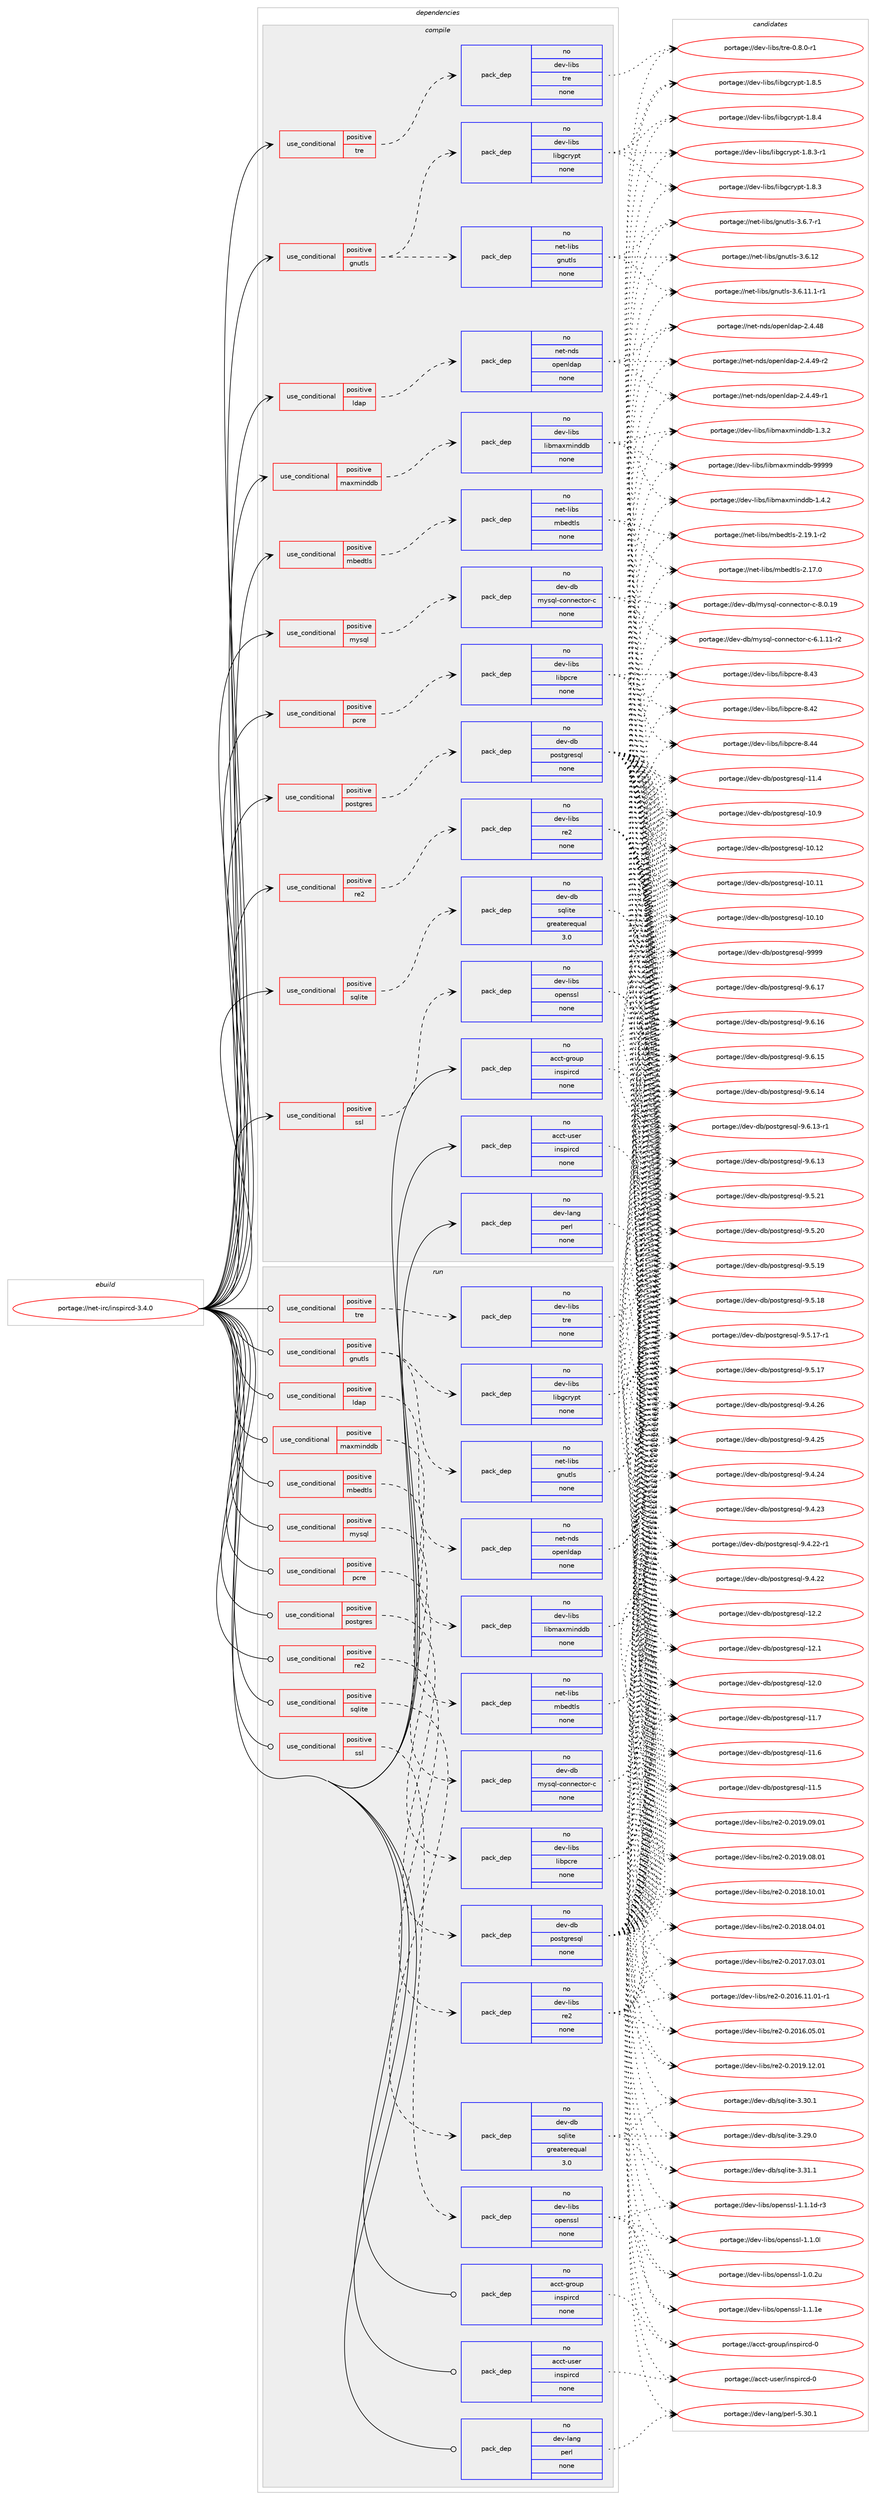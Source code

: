 digraph prolog {

# *************
# Graph options
# *************

newrank=true;
concentrate=true;
compound=true;
graph [rankdir=LR,fontname=Helvetica,fontsize=10,ranksep=1.5];#, ranksep=2.5, nodesep=0.2];
edge  [arrowhead=vee];
node  [fontname=Helvetica,fontsize=10];

# **********
# The ebuild
# **********

subgraph cluster_leftcol {
color=gray;
rank=same;
label=<<i>ebuild</i>>;
id [label="portage://net-irc/inspircd-3.4.0", color=red, width=4, href="../net-irc/inspircd-3.4.0.svg"];
}

# ****************
# The dependencies
# ****************

subgraph cluster_midcol {
color=gray;
label=<<i>dependencies</i>>;
subgraph cluster_compile {
fillcolor="#eeeeee";
style=filled;
label=<<i>compile</i>>;
subgraph cond4021 {
dependency23670 [label=<<TABLE BORDER="0" CELLBORDER="1" CELLSPACING="0" CELLPADDING="4"><TR><TD ROWSPAN="3" CELLPADDING="10">use_conditional</TD></TR><TR><TD>positive</TD></TR><TR><TD>gnutls</TD></TR></TABLE>>, shape=none, color=red];
subgraph pack19275 {
dependency23671 [label=<<TABLE BORDER="0" CELLBORDER="1" CELLSPACING="0" CELLPADDING="4" WIDTH="220"><TR><TD ROWSPAN="6" CELLPADDING="30">pack_dep</TD></TR><TR><TD WIDTH="110">no</TD></TR><TR><TD>net-libs</TD></TR><TR><TD>gnutls</TD></TR><TR><TD>none</TD></TR><TR><TD></TD></TR></TABLE>>, shape=none, color=blue];
}
dependency23670:e -> dependency23671:w [weight=20,style="dashed",arrowhead="vee"];
subgraph pack19276 {
dependency23672 [label=<<TABLE BORDER="0" CELLBORDER="1" CELLSPACING="0" CELLPADDING="4" WIDTH="220"><TR><TD ROWSPAN="6" CELLPADDING="30">pack_dep</TD></TR><TR><TD WIDTH="110">no</TD></TR><TR><TD>dev-libs</TD></TR><TR><TD>libgcrypt</TD></TR><TR><TD>none</TD></TR><TR><TD></TD></TR></TABLE>>, shape=none, color=blue];
}
dependency23670:e -> dependency23672:w [weight=20,style="dashed",arrowhead="vee"];
}
id:e -> dependency23670:w [weight=20,style="solid",arrowhead="vee"];
subgraph cond4022 {
dependency23673 [label=<<TABLE BORDER="0" CELLBORDER="1" CELLSPACING="0" CELLPADDING="4"><TR><TD ROWSPAN="3" CELLPADDING="10">use_conditional</TD></TR><TR><TD>positive</TD></TR><TR><TD>ldap</TD></TR></TABLE>>, shape=none, color=red];
subgraph pack19277 {
dependency23674 [label=<<TABLE BORDER="0" CELLBORDER="1" CELLSPACING="0" CELLPADDING="4" WIDTH="220"><TR><TD ROWSPAN="6" CELLPADDING="30">pack_dep</TD></TR><TR><TD WIDTH="110">no</TD></TR><TR><TD>net-nds</TD></TR><TR><TD>openldap</TD></TR><TR><TD>none</TD></TR><TR><TD></TD></TR></TABLE>>, shape=none, color=blue];
}
dependency23673:e -> dependency23674:w [weight=20,style="dashed",arrowhead="vee"];
}
id:e -> dependency23673:w [weight=20,style="solid",arrowhead="vee"];
subgraph cond4023 {
dependency23675 [label=<<TABLE BORDER="0" CELLBORDER="1" CELLSPACING="0" CELLPADDING="4"><TR><TD ROWSPAN="3" CELLPADDING="10">use_conditional</TD></TR><TR><TD>positive</TD></TR><TR><TD>maxminddb</TD></TR></TABLE>>, shape=none, color=red];
subgraph pack19278 {
dependency23676 [label=<<TABLE BORDER="0" CELLBORDER="1" CELLSPACING="0" CELLPADDING="4" WIDTH="220"><TR><TD ROWSPAN="6" CELLPADDING="30">pack_dep</TD></TR><TR><TD WIDTH="110">no</TD></TR><TR><TD>dev-libs</TD></TR><TR><TD>libmaxminddb</TD></TR><TR><TD>none</TD></TR><TR><TD></TD></TR></TABLE>>, shape=none, color=blue];
}
dependency23675:e -> dependency23676:w [weight=20,style="dashed",arrowhead="vee"];
}
id:e -> dependency23675:w [weight=20,style="solid",arrowhead="vee"];
subgraph cond4024 {
dependency23677 [label=<<TABLE BORDER="0" CELLBORDER="1" CELLSPACING="0" CELLPADDING="4"><TR><TD ROWSPAN="3" CELLPADDING="10">use_conditional</TD></TR><TR><TD>positive</TD></TR><TR><TD>mbedtls</TD></TR></TABLE>>, shape=none, color=red];
subgraph pack19279 {
dependency23678 [label=<<TABLE BORDER="0" CELLBORDER="1" CELLSPACING="0" CELLPADDING="4" WIDTH="220"><TR><TD ROWSPAN="6" CELLPADDING="30">pack_dep</TD></TR><TR><TD WIDTH="110">no</TD></TR><TR><TD>net-libs</TD></TR><TR><TD>mbedtls</TD></TR><TR><TD>none</TD></TR><TR><TD></TD></TR></TABLE>>, shape=none, color=blue];
}
dependency23677:e -> dependency23678:w [weight=20,style="dashed",arrowhead="vee"];
}
id:e -> dependency23677:w [weight=20,style="solid",arrowhead="vee"];
subgraph cond4025 {
dependency23679 [label=<<TABLE BORDER="0" CELLBORDER="1" CELLSPACING="0" CELLPADDING="4"><TR><TD ROWSPAN="3" CELLPADDING="10">use_conditional</TD></TR><TR><TD>positive</TD></TR><TR><TD>mysql</TD></TR></TABLE>>, shape=none, color=red];
subgraph pack19280 {
dependency23680 [label=<<TABLE BORDER="0" CELLBORDER="1" CELLSPACING="0" CELLPADDING="4" WIDTH="220"><TR><TD ROWSPAN="6" CELLPADDING="30">pack_dep</TD></TR><TR><TD WIDTH="110">no</TD></TR><TR><TD>dev-db</TD></TR><TR><TD>mysql-connector-c</TD></TR><TR><TD>none</TD></TR><TR><TD></TD></TR></TABLE>>, shape=none, color=blue];
}
dependency23679:e -> dependency23680:w [weight=20,style="dashed",arrowhead="vee"];
}
id:e -> dependency23679:w [weight=20,style="solid",arrowhead="vee"];
subgraph cond4026 {
dependency23681 [label=<<TABLE BORDER="0" CELLBORDER="1" CELLSPACING="0" CELLPADDING="4"><TR><TD ROWSPAN="3" CELLPADDING="10">use_conditional</TD></TR><TR><TD>positive</TD></TR><TR><TD>pcre</TD></TR></TABLE>>, shape=none, color=red];
subgraph pack19281 {
dependency23682 [label=<<TABLE BORDER="0" CELLBORDER="1" CELLSPACING="0" CELLPADDING="4" WIDTH="220"><TR><TD ROWSPAN="6" CELLPADDING="30">pack_dep</TD></TR><TR><TD WIDTH="110">no</TD></TR><TR><TD>dev-libs</TD></TR><TR><TD>libpcre</TD></TR><TR><TD>none</TD></TR><TR><TD></TD></TR></TABLE>>, shape=none, color=blue];
}
dependency23681:e -> dependency23682:w [weight=20,style="dashed",arrowhead="vee"];
}
id:e -> dependency23681:w [weight=20,style="solid",arrowhead="vee"];
subgraph cond4027 {
dependency23683 [label=<<TABLE BORDER="0" CELLBORDER="1" CELLSPACING="0" CELLPADDING="4"><TR><TD ROWSPAN="3" CELLPADDING="10">use_conditional</TD></TR><TR><TD>positive</TD></TR><TR><TD>postgres</TD></TR></TABLE>>, shape=none, color=red];
subgraph pack19282 {
dependency23684 [label=<<TABLE BORDER="0" CELLBORDER="1" CELLSPACING="0" CELLPADDING="4" WIDTH="220"><TR><TD ROWSPAN="6" CELLPADDING="30">pack_dep</TD></TR><TR><TD WIDTH="110">no</TD></TR><TR><TD>dev-db</TD></TR><TR><TD>postgresql</TD></TR><TR><TD>none</TD></TR><TR><TD></TD></TR></TABLE>>, shape=none, color=blue];
}
dependency23683:e -> dependency23684:w [weight=20,style="dashed",arrowhead="vee"];
}
id:e -> dependency23683:w [weight=20,style="solid",arrowhead="vee"];
subgraph cond4028 {
dependency23685 [label=<<TABLE BORDER="0" CELLBORDER="1" CELLSPACING="0" CELLPADDING="4"><TR><TD ROWSPAN="3" CELLPADDING="10">use_conditional</TD></TR><TR><TD>positive</TD></TR><TR><TD>re2</TD></TR></TABLE>>, shape=none, color=red];
subgraph pack19283 {
dependency23686 [label=<<TABLE BORDER="0" CELLBORDER="1" CELLSPACING="0" CELLPADDING="4" WIDTH="220"><TR><TD ROWSPAN="6" CELLPADDING="30">pack_dep</TD></TR><TR><TD WIDTH="110">no</TD></TR><TR><TD>dev-libs</TD></TR><TR><TD>re2</TD></TR><TR><TD>none</TD></TR><TR><TD></TD></TR></TABLE>>, shape=none, color=blue];
}
dependency23685:e -> dependency23686:w [weight=20,style="dashed",arrowhead="vee"];
}
id:e -> dependency23685:w [weight=20,style="solid",arrowhead="vee"];
subgraph cond4029 {
dependency23687 [label=<<TABLE BORDER="0" CELLBORDER="1" CELLSPACING="0" CELLPADDING="4"><TR><TD ROWSPAN="3" CELLPADDING="10">use_conditional</TD></TR><TR><TD>positive</TD></TR><TR><TD>sqlite</TD></TR></TABLE>>, shape=none, color=red];
subgraph pack19284 {
dependency23688 [label=<<TABLE BORDER="0" CELLBORDER="1" CELLSPACING="0" CELLPADDING="4" WIDTH="220"><TR><TD ROWSPAN="6" CELLPADDING="30">pack_dep</TD></TR><TR><TD WIDTH="110">no</TD></TR><TR><TD>dev-db</TD></TR><TR><TD>sqlite</TD></TR><TR><TD>greaterequal</TD></TR><TR><TD>3.0</TD></TR></TABLE>>, shape=none, color=blue];
}
dependency23687:e -> dependency23688:w [weight=20,style="dashed",arrowhead="vee"];
}
id:e -> dependency23687:w [weight=20,style="solid",arrowhead="vee"];
subgraph cond4030 {
dependency23689 [label=<<TABLE BORDER="0" CELLBORDER="1" CELLSPACING="0" CELLPADDING="4"><TR><TD ROWSPAN="3" CELLPADDING="10">use_conditional</TD></TR><TR><TD>positive</TD></TR><TR><TD>ssl</TD></TR></TABLE>>, shape=none, color=red];
subgraph pack19285 {
dependency23690 [label=<<TABLE BORDER="0" CELLBORDER="1" CELLSPACING="0" CELLPADDING="4" WIDTH="220"><TR><TD ROWSPAN="6" CELLPADDING="30">pack_dep</TD></TR><TR><TD WIDTH="110">no</TD></TR><TR><TD>dev-libs</TD></TR><TR><TD>openssl</TD></TR><TR><TD>none</TD></TR><TR><TD></TD></TR></TABLE>>, shape=none, color=blue];
}
dependency23689:e -> dependency23690:w [weight=20,style="dashed",arrowhead="vee"];
}
id:e -> dependency23689:w [weight=20,style="solid",arrowhead="vee"];
subgraph cond4031 {
dependency23691 [label=<<TABLE BORDER="0" CELLBORDER="1" CELLSPACING="0" CELLPADDING="4"><TR><TD ROWSPAN="3" CELLPADDING="10">use_conditional</TD></TR><TR><TD>positive</TD></TR><TR><TD>tre</TD></TR></TABLE>>, shape=none, color=red];
subgraph pack19286 {
dependency23692 [label=<<TABLE BORDER="0" CELLBORDER="1" CELLSPACING="0" CELLPADDING="4" WIDTH="220"><TR><TD ROWSPAN="6" CELLPADDING="30">pack_dep</TD></TR><TR><TD WIDTH="110">no</TD></TR><TR><TD>dev-libs</TD></TR><TR><TD>tre</TD></TR><TR><TD>none</TD></TR><TR><TD></TD></TR></TABLE>>, shape=none, color=blue];
}
dependency23691:e -> dependency23692:w [weight=20,style="dashed",arrowhead="vee"];
}
id:e -> dependency23691:w [weight=20,style="solid",arrowhead="vee"];
subgraph pack19287 {
dependency23693 [label=<<TABLE BORDER="0" CELLBORDER="1" CELLSPACING="0" CELLPADDING="4" WIDTH="220"><TR><TD ROWSPAN="6" CELLPADDING="30">pack_dep</TD></TR><TR><TD WIDTH="110">no</TD></TR><TR><TD>acct-group</TD></TR><TR><TD>inspircd</TD></TR><TR><TD>none</TD></TR><TR><TD></TD></TR></TABLE>>, shape=none, color=blue];
}
id:e -> dependency23693:w [weight=20,style="solid",arrowhead="vee"];
subgraph pack19288 {
dependency23694 [label=<<TABLE BORDER="0" CELLBORDER="1" CELLSPACING="0" CELLPADDING="4" WIDTH="220"><TR><TD ROWSPAN="6" CELLPADDING="30">pack_dep</TD></TR><TR><TD WIDTH="110">no</TD></TR><TR><TD>acct-user</TD></TR><TR><TD>inspircd</TD></TR><TR><TD>none</TD></TR><TR><TD></TD></TR></TABLE>>, shape=none, color=blue];
}
id:e -> dependency23694:w [weight=20,style="solid",arrowhead="vee"];
subgraph pack19289 {
dependency23695 [label=<<TABLE BORDER="0" CELLBORDER="1" CELLSPACING="0" CELLPADDING="4" WIDTH="220"><TR><TD ROWSPAN="6" CELLPADDING="30">pack_dep</TD></TR><TR><TD WIDTH="110">no</TD></TR><TR><TD>dev-lang</TD></TR><TR><TD>perl</TD></TR><TR><TD>none</TD></TR><TR><TD></TD></TR></TABLE>>, shape=none, color=blue];
}
id:e -> dependency23695:w [weight=20,style="solid",arrowhead="vee"];
}
subgraph cluster_compileandrun {
fillcolor="#eeeeee";
style=filled;
label=<<i>compile and run</i>>;
}
subgraph cluster_run {
fillcolor="#eeeeee";
style=filled;
label=<<i>run</i>>;
subgraph cond4032 {
dependency23696 [label=<<TABLE BORDER="0" CELLBORDER="1" CELLSPACING="0" CELLPADDING="4"><TR><TD ROWSPAN="3" CELLPADDING="10">use_conditional</TD></TR><TR><TD>positive</TD></TR><TR><TD>gnutls</TD></TR></TABLE>>, shape=none, color=red];
subgraph pack19290 {
dependency23697 [label=<<TABLE BORDER="0" CELLBORDER="1" CELLSPACING="0" CELLPADDING="4" WIDTH="220"><TR><TD ROWSPAN="6" CELLPADDING="30">pack_dep</TD></TR><TR><TD WIDTH="110">no</TD></TR><TR><TD>net-libs</TD></TR><TR><TD>gnutls</TD></TR><TR><TD>none</TD></TR><TR><TD></TD></TR></TABLE>>, shape=none, color=blue];
}
dependency23696:e -> dependency23697:w [weight=20,style="dashed",arrowhead="vee"];
subgraph pack19291 {
dependency23698 [label=<<TABLE BORDER="0" CELLBORDER="1" CELLSPACING="0" CELLPADDING="4" WIDTH="220"><TR><TD ROWSPAN="6" CELLPADDING="30">pack_dep</TD></TR><TR><TD WIDTH="110">no</TD></TR><TR><TD>dev-libs</TD></TR><TR><TD>libgcrypt</TD></TR><TR><TD>none</TD></TR><TR><TD></TD></TR></TABLE>>, shape=none, color=blue];
}
dependency23696:e -> dependency23698:w [weight=20,style="dashed",arrowhead="vee"];
}
id:e -> dependency23696:w [weight=20,style="solid",arrowhead="odot"];
subgraph cond4033 {
dependency23699 [label=<<TABLE BORDER="0" CELLBORDER="1" CELLSPACING="0" CELLPADDING="4"><TR><TD ROWSPAN="3" CELLPADDING="10">use_conditional</TD></TR><TR><TD>positive</TD></TR><TR><TD>ldap</TD></TR></TABLE>>, shape=none, color=red];
subgraph pack19292 {
dependency23700 [label=<<TABLE BORDER="0" CELLBORDER="1" CELLSPACING="0" CELLPADDING="4" WIDTH="220"><TR><TD ROWSPAN="6" CELLPADDING="30">pack_dep</TD></TR><TR><TD WIDTH="110">no</TD></TR><TR><TD>net-nds</TD></TR><TR><TD>openldap</TD></TR><TR><TD>none</TD></TR><TR><TD></TD></TR></TABLE>>, shape=none, color=blue];
}
dependency23699:e -> dependency23700:w [weight=20,style="dashed",arrowhead="vee"];
}
id:e -> dependency23699:w [weight=20,style="solid",arrowhead="odot"];
subgraph cond4034 {
dependency23701 [label=<<TABLE BORDER="0" CELLBORDER="1" CELLSPACING="0" CELLPADDING="4"><TR><TD ROWSPAN="3" CELLPADDING="10">use_conditional</TD></TR><TR><TD>positive</TD></TR><TR><TD>maxminddb</TD></TR></TABLE>>, shape=none, color=red];
subgraph pack19293 {
dependency23702 [label=<<TABLE BORDER="0" CELLBORDER="1" CELLSPACING="0" CELLPADDING="4" WIDTH="220"><TR><TD ROWSPAN="6" CELLPADDING="30">pack_dep</TD></TR><TR><TD WIDTH="110">no</TD></TR><TR><TD>dev-libs</TD></TR><TR><TD>libmaxminddb</TD></TR><TR><TD>none</TD></TR><TR><TD></TD></TR></TABLE>>, shape=none, color=blue];
}
dependency23701:e -> dependency23702:w [weight=20,style="dashed",arrowhead="vee"];
}
id:e -> dependency23701:w [weight=20,style="solid",arrowhead="odot"];
subgraph cond4035 {
dependency23703 [label=<<TABLE BORDER="0" CELLBORDER="1" CELLSPACING="0" CELLPADDING="4"><TR><TD ROWSPAN="3" CELLPADDING="10">use_conditional</TD></TR><TR><TD>positive</TD></TR><TR><TD>mbedtls</TD></TR></TABLE>>, shape=none, color=red];
subgraph pack19294 {
dependency23704 [label=<<TABLE BORDER="0" CELLBORDER="1" CELLSPACING="0" CELLPADDING="4" WIDTH="220"><TR><TD ROWSPAN="6" CELLPADDING="30">pack_dep</TD></TR><TR><TD WIDTH="110">no</TD></TR><TR><TD>net-libs</TD></TR><TR><TD>mbedtls</TD></TR><TR><TD>none</TD></TR><TR><TD></TD></TR></TABLE>>, shape=none, color=blue];
}
dependency23703:e -> dependency23704:w [weight=20,style="dashed",arrowhead="vee"];
}
id:e -> dependency23703:w [weight=20,style="solid",arrowhead="odot"];
subgraph cond4036 {
dependency23705 [label=<<TABLE BORDER="0" CELLBORDER="1" CELLSPACING="0" CELLPADDING="4"><TR><TD ROWSPAN="3" CELLPADDING="10">use_conditional</TD></TR><TR><TD>positive</TD></TR><TR><TD>mysql</TD></TR></TABLE>>, shape=none, color=red];
subgraph pack19295 {
dependency23706 [label=<<TABLE BORDER="0" CELLBORDER="1" CELLSPACING="0" CELLPADDING="4" WIDTH="220"><TR><TD ROWSPAN="6" CELLPADDING="30">pack_dep</TD></TR><TR><TD WIDTH="110">no</TD></TR><TR><TD>dev-db</TD></TR><TR><TD>mysql-connector-c</TD></TR><TR><TD>none</TD></TR><TR><TD></TD></TR></TABLE>>, shape=none, color=blue];
}
dependency23705:e -> dependency23706:w [weight=20,style="dashed",arrowhead="vee"];
}
id:e -> dependency23705:w [weight=20,style="solid",arrowhead="odot"];
subgraph cond4037 {
dependency23707 [label=<<TABLE BORDER="0" CELLBORDER="1" CELLSPACING="0" CELLPADDING="4"><TR><TD ROWSPAN="3" CELLPADDING="10">use_conditional</TD></TR><TR><TD>positive</TD></TR><TR><TD>pcre</TD></TR></TABLE>>, shape=none, color=red];
subgraph pack19296 {
dependency23708 [label=<<TABLE BORDER="0" CELLBORDER="1" CELLSPACING="0" CELLPADDING="4" WIDTH="220"><TR><TD ROWSPAN="6" CELLPADDING="30">pack_dep</TD></TR><TR><TD WIDTH="110">no</TD></TR><TR><TD>dev-libs</TD></TR><TR><TD>libpcre</TD></TR><TR><TD>none</TD></TR><TR><TD></TD></TR></TABLE>>, shape=none, color=blue];
}
dependency23707:e -> dependency23708:w [weight=20,style="dashed",arrowhead="vee"];
}
id:e -> dependency23707:w [weight=20,style="solid",arrowhead="odot"];
subgraph cond4038 {
dependency23709 [label=<<TABLE BORDER="0" CELLBORDER="1" CELLSPACING="0" CELLPADDING="4"><TR><TD ROWSPAN="3" CELLPADDING="10">use_conditional</TD></TR><TR><TD>positive</TD></TR><TR><TD>postgres</TD></TR></TABLE>>, shape=none, color=red];
subgraph pack19297 {
dependency23710 [label=<<TABLE BORDER="0" CELLBORDER="1" CELLSPACING="0" CELLPADDING="4" WIDTH="220"><TR><TD ROWSPAN="6" CELLPADDING="30">pack_dep</TD></TR><TR><TD WIDTH="110">no</TD></TR><TR><TD>dev-db</TD></TR><TR><TD>postgresql</TD></TR><TR><TD>none</TD></TR><TR><TD></TD></TR></TABLE>>, shape=none, color=blue];
}
dependency23709:e -> dependency23710:w [weight=20,style="dashed",arrowhead="vee"];
}
id:e -> dependency23709:w [weight=20,style="solid",arrowhead="odot"];
subgraph cond4039 {
dependency23711 [label=<<TABLE BORDER="0" CELLBORDER="1" CELLSPACING="0" CELLPADDING="4"><TR><TD ROWSPAN="3" CELLPADDING="10">use_conditional</TD></TR><TR><TD>positive</TD></TR><TR><TD>re2</TD></TR></TABLE>>, shape=none, color=red];
subgraph pack19298 {
dependency23712 [label=<<TABLE BORDER="0" CELLBORDER="1" CELLSPACING="0" CELLPADDING="4" WIDTH="220"><TR><TD ROWSPAN="6" CELLPADDING="30">pack_dep</TD></TR><TR><TD WIDTH="110">no</TD></TR><TR><TD>dev-libs</TD></TR><TR><TD>re2</TD></TR><TR><TD>none</TD></TR><TR><TD></TD></TR></TABLE>>, shape=none, color=blue];
}
dependency23711:e -> dependency23712:w [weight=20,style="dashed",arrowhead="vee"];
}
id:e -> dependency23711:w [weight=20,style="solid",arrowhead="odot"];
subgraph cond4040 {
dependency23713 [label=<<TABLE BORDER="0" CELLBORDER="1" CELLSPACING="0" CELLPADDING="4"><TR><TD ROWSPAN="3" CELLPADDING="10">use_conditional</TD></TR><TR><TD>positive</TD></TR><TR><TD>sqlite</TD></TR></TABLE>>, shape=none, color=red];
subgraph pack19299 {
dependency23714 [label=<<TABLE BORDER="0" CELLBORDER="1" CELLSPACING="0" CELLPADDING="4" WIDTH="220"><TR><TD ROWSPAN="6" CELLPADDING="30">pack_dep</TD></TR><TR><TD WIDTH="110">no</TD></TR><TR><TD>dev-db</TD></TR><TR><TD>sqlite</TD></TR><TR><TD>greaterequal</TD></TR><TR><TD>3.0</TD></TR></TABLE>>, shape=none, color=blue];
}
dependency23713:e -> dependency23714:w [weight=20,style="dashed",arrowhead="vee"];
}
id:e -> dependency23713:w [weight=20,style="solid",arrowhead="odot"];
subgraph cond4041 {
dependency23715 [label=<<TABLE BORDER="0" CELLBORDER="1" CELLSPACING="0" CELLPADDING="4"><TR><TD ROWSPAN="3" CELLPADDING="10">use_conditional</TD></TR><TR><TD>positive</TD></TR><TR><TD>ssl</TD></TR></TABLE>>, shape=none, color=red];
subgraph pack19300 {
dependency23716 [label=<<TABLE BORDER="0" CELLBORDER="1" CELLSPACING="0" CELLPADDING="4" WIDTH="220"><TR><TD ROWSPAN="6" CELLPADDING="30">pack_dep</TD></TR><TR><TD WIDTH="110">no</TD></TR><TR><TD>dev-libs</TD></TR><TR><TD>openssl</TD></TR><TR><TD>none</TD></TR><TR><TD></TD></TR></TABLE>>, shape=none, color=blue];
}
dependency23715:e -> dependency23716:w [weight=20,style="dashed",arrowhead="vee"];
}
id:e -> dependency23715:w [weight=20,style="solid",arrowhead="odot"];
subgraph cond4042 {
dependency23717 [label=<<TABLE BORDER="0" CELLBORDER="1" CELLSPACING="0" CELLPADDING="4"><TR><TD ROWSPAN="3" CELLPADDING="10">use_conditional</TD></TR><TR><TD>positive</TD></TR><TR><TD>tre</TD></TR></TABLE>>, shape=none, color=red];
subgraph pack19301 {
dependency23718 [label=<<TABLE BORDER="0" CELLBORDER="1" CELLSPACING="0" CELLPADDING="4" WIDTH="220"><TR><TD ROWSPAN="6" CELLPADDING="30">pack_dep</TD></TR><TR><TD WIDTH="110">no</TD></TR><TR><TD>dev-libs</TD></TR><TR><TD>tre</TD></TR><TR><TD>none</TD></TR><TR><TD></TD></TR></TABLE>>, shape=none, color=blue];
}
dependency23717:e -> dependency23718:w [weight=20,style="dashed",arrowhead="vee"];
}
id:e -> dependency23717:w [weight=20,style="solid",arrowhead="odot"];
subgraph pack19302 {
dependency23719 [label=<<TABLE BORDER="0" CELLBORDER="1" CELLSPACING="0" CELLPADDING="4" WIDTH="220"><TR><TD ROWSPAN="6" CELLPADDING="30">pack_dep</TD></TR><TR><TD WIDTH="110">no</TD></TR><TR><TD>acct-group</TD></TR><TR><TD>inspircd</TD></TR><TR><TD>none</TD></TR><TR><TD></TD></TR></TABLE>>, shape=none, color=blue];
}
id:e -> dependency23719:w [weight=20,style="solid",arrowhead="odot"];
subgraph pack19303 {
dependency23720 [label=<<TABLE BORDER="0" CELLBORDER="1" CELLSPACING="0" CELLPADDING="4" WIDTH="220"><TR><TD ROWSPAN="6" CELLPADDING="30">pack_dep</TD></TR><TR><TD WIDTH="110">no</TD></TR><TR><TD>acct-user</TD></TR><TR><TD>inspircd</TD></TR><TR><TD>none</TD></TR><TR><TD></TD></TR></TABLE>>, shape=none, color=blue];
}
id:e -> dependency23720:w [weight=20,style="solid",arrowhead="odot"];
subgraph pack19304 {
dependency23721 [label=<<TABLE BORDER="0" CELLBORDER="1" CELLSPACING="0" CELLPADDING="4" WIDTH="220"><TR><TD ROWSPAN="6" CELLPADDING="30">pack_dep</TD></TR><TR><TD WIDTH="110">no</TD></TR><TR><TD>dev-lang</TD></TR><TR><TD>perl</TD></TR><TR><TD>none</TD></TR><TR><TD></TD></TR></TABLE>>, shape=none, color=blue];
}
id:e -> dependency23721:w [weight=20,style="solid",arrowhead="odot"];
}
}

# **************
# The candidates
# **************

subgraph cluster_choices {
rank=same;
color=gray;
label=<<i>candidates</i>>;

subgraph choice19275 {
color=black;
nodesep=1;
choice1101011164510810598115471031101171161081154551465446554511449 [label="portage://net-libs/gnutls-3.6.7-r1", color=red, width=4,href="../net-libs/gnutls-3.6.7-r1.svg"];
choice11010111645108105981154710311011711610811545514654464950 [label="portage://net-libs/gnutls-3.6.12", color=red, width=4,href="../net-libs/gnutls-3.6.12.svg"];
choice1101011164510810598115471031101171161081154551465446494946494511449 [label="portage://net-libs/gnutls-3.6.11.1-r1", color=red, width=4,href="../net-libs/gnutls-3.6.11.1-r1.svg"];
dependency23671:e -> choice1101011164510810598115471031101171161081154551465446554511449:w [style=dotted,weight="100"];
dependency23671:e -> choice11010111645108105981154710311011711610811545514654464950:w [style=dotted,weight="100"];
dependency23671:e -> choice1101011164510810598115471031101171161081154551465446494946494511449:w [style=dotted,weight="100"];
}
subgraph choice19276 {
color=black;
nodesep=1;
choice1001011184510810598115471081059810399114121112116454946564653 [label="portage://dev-libs/libgcrypt-1.8.5", color=red, width=4,href="../dev-libs/libgcrypt-1.8.5.svg"];
choice1001011184510810598115471081059810399114121112116454946564652 [label="portage://dev-libs/libgcrypt-1.8.4", color=red, width=4,href="../dev-libs/libgcrypt-1.8.4.svg"];
choice10010111845108105981154710810598103991141211121164549465646514511449 [label="portage://dev-libs/libgcrypt-1.8.3-r1", color=red, width=4,href="../dev-libs/libgcrypt-1.8.3-r1.svg"];
choice1001011184510810598115471081059810399114121112116454946564651 [label="portage://dev-libs/libgcrypt-1.8.3", color=red, width=4,href="../dev-libs/libgcrypt-1.8.3.svg"];
dependency23672:e -> choice1001011184510810598115471081059810399114121112116454946564653:w [style=dotted,weight="100"];
dependency23672:e -> choice1001011184510810598115471081059810399114121112116454946564652:w [style=dotted,weight="100"];
dependency23672:e -> choice10010111845108105981154710810598103991141211121164549465646514511449:w [style=dotted,weight="100"];
dependency23672:e -> choice1001011184510810598115471081059810399114121112116454946564651:w [style=dotted,weight="100"];
}
subgraph choice19277 {
color=black;
nodesep=1;
choice110101116451101001154711111210111010810097112455046524652574511450 [label="portage://net-nds/openldap-2.4.49-r2", color=red, width=4,href="../net-nds/openldap-2.4.49-r2.svg"];
choice110101116451101001154711111210111010810097112455046524652574511449 [label="portage://net-nds/openldap-2.4.49-r1", color=red, width=4,href="../net-nds/openldap-2.4.49-r1.svg"];
choice11010111645110100115471111121011101081009711245504652465256 [label="portage://net-nds/openldap-2.4.48", color=red, width=4,href="../net-nds/openldap-2.4.48.svg"];
dependency23674:e -> choice110101116451101001154711111210111010810097112455046524652574511450:w [style=dotted,weight="100"];
dependency23674:e -> choice110101116451101001154711111210111010810097112455046524652574511449:w [style=dotted,weight="100"];
dependency23674:e -> choice11010111645110100115471111121011101081009711245504652465256:w [style=dotted,weight="100"];
}
subgraph choice19278 {
color=black;
nodesep=1;
choice100101118451081059811547108105981099712010910511010010098455757575757 [label="portage://dev-libs/libmaxminddb-99999", color=red, width=4,href="../dev-libs/libmaxminddb-99999.svg"];
choice100101118451081059811547108105981099712010910511010010098454946524650 [label="portage://dev-libs/libmaxminddb-1.4.2", color=red, width=4,href="../dev-libs/libmaxminddb-1.4.2.svg"];
choice100101118451081059811547108105981099712010910511010010098454946514650 [label="portage://dev-libs/libmaxminddb-1.3.2", color=red, width=4,href="../dev-libs/libmaxminddb-1.3.2.svg"];
dependency23676:e -> choice100101118451081059811547108105981099712010910511010010098455757575757:w [style=dotted,weight="100"];
dependency23676:e -> choice100101118451081059811547108105981099712010910511010010098454946524650:w [style=dotted,weight="100"];
dependency23676:e -> choice100101118451081059811547108105981099712010910511010010098454946514650:w [style=dotted,weight="100"];
}
subgraph choice19279 {
color=black;
nodesep=1;
choice11010111645108105981154710998101100116108115455046495746494511450 [label="portage://net-libs/mbedtls-2.19.1-r2", color=red, width=4,href="../net-libs/mbedtls-2.19.1-r2.svg"];
choice1101011164510810598115471099810110011610811545504649554648 [label="portage://net-libs/mbedtls-2.17.0", color=red, width=4,href="../net-libs/mbedtls-2.17.0.svg"];
dependency23678:e -> choice11010111645108105981154710998101100116108115455046495746494511450:w [style=dotted,weight="100"];
dependency23678:e -> choice1101011164510810598115471099810110011610811545504649554648:w [style=dotted,weight="100"];
}
subgraph choice19280 {
color=black;
nodesep=1;
choice100101118451009847109121115113108459911111011010199116111114459945564648464957 [label="portage://dev-db/mysql-connector-c-8.0.19", color=red, width=4,href="../dev-db/mysql-connector-c-8.0.19.svg"];
choice1001011184510098471091211151131084599111110110101991161111144599455446494649494511450 [label="portage://dev-db/mysql-connector-c-6.1.11-r2", color=red, width=4,href="../dev-db/mysql-connector-c-6.1.11-r2.svg"];
dependency23680:e -> choice100101118451009847109121115113108459911111011010199116111114459945564648464957:w [style=dotted,weight="100"];
dependency23680:e -> choice1001011184510098471091211151131084599111110110101991161111144599455446494649494511450:w [style=dotted,weight="100"];
}
subgraph choice19281 {
color=black;
nodesep=1;
choice10010111845108105981154710810598112991141014556465252 [label="portage://dev-libs/libpcre-8.44", color=red, width=4,href="../dev-libs/libpcre-8.44.svg"];
choice10010111845108105981154710810598112991141014556465251 [label="portage://dev-libs/libpcre-8.43", color=red, width=4,href="../dev-libs/libpcre-8.43.svg"];
choice10010111845108105981154710810598112991141014556465250 [label="portage://dev-libs/libpcre-8.42", color=red, width=4,href="../dev-libs/libpcre-8.42.svg"];
dependency23682:e -> choice10010111845108105981154710810598112991141014556465252:w [style=dotted,weight="100"];
dependency23682:e -> choice10010111845108105981154710810598112991141014556465251:w [style=dotted,weight="100"];
dependency23682:e -> choice10010111845108105981154710810598112991141014556465250:w [style=dotted,weight="100"];
}
subgraph choice19282 {
color=black;
nodesep=1;
choice1001011184510098471121111151161031141011151131084557575757 [label="portage://dev-db/postgresql-9999", color=red, width=4,href="../dev-db/postgresql-9999.svg"];
choice10010111845100984711211111511610311410111511310845574654464955 [label="portage://dev-db/postgresql-9.6.17", color=red, width=4,href="../dev-db/postgresql-9.6.17.svg"];
choice10010111845100984711211111511610311410111511310845574654464954 [label="portage://dev-db/postgresql-9.6.16", color=red, width=4,href="../dev-db/postgresql-9.6.16.svg"];
choice10010111845100984711211111511610311410111511310845574654464953 [label="portage://dev-db/postgresql-9.6.15", color=red, width=4,href="../dev-db/postgresql-9.6.15.svg"];
choice10010111845100984711211111511610311410111511310845574654464952 [label="portage://dev-db/postgresql-9.6.14", color=red, width=4,href="../dev-db/postgresql-9.6.14.svg"];
choice100101118451009847112111115116103114101115113108455746544649514511449 [label="portage://dev-db/postgresql-9.6.13-r1", color=red, width=4,href="../dev-db/postgresql-9.6.13-r1.svg"];
choice10010111845100984711211111511610311410111511310845574654464951 [label="portage://dev-db/postgresql-9.6.13", color=red, width=4,href="../dev-db/postgresql-9.6.13.svg"];
choice10010111845100984711211111511610311410111511310845574653465049 [label="portage://dev-db/postgresql-9.5.21", color=red, width=4,href="../dev-db/postgresql-9.5.21.svg"];
choice10010111845100984711211111511610311410111511310845574653465048 [label="portage://dev-db/postgresql-9.5.20", color=red, width=4,href="../dev-db/postgresql-9.5.20.svg"];
choice10010111845100984711211111511610311410111511310845574653464957 [label="portage://dev-db/postgresql-9.5.19", color=red, width=4,href="../dev-db/postgresql-9.5.19.svg"];
choice10010111845100984711211111511610311410111511310845574653464956 [label="portage://dev-db/postgresql-9.5.18", color=red, width=4,href="../dev-db/postgresql-9.5.18.svg"];
choice100101118451009847112111115116103114101115113108455746534649554511449 [label="portage://dev-db/postgresql-9.5.17-r1", color=red, width=4,href="../dev-db/postgresql-9.5.17-r1.svg"];
choice10010111845100984711211111511610311410111511310845574653464955 [label="portage://dev-db/postgresql-9.5.17", color=red, width=4,href="../dev-db/postgresql-9.5.17.svg"];
choice10010111845100984711211111511610311410111511310845574652465054 [label="portage://dev-db/postgresql-9.4.26", color=red, width=4,href="../dev-db/postgresql-9.4.26.svg"];
choice10010111845100984711211111511610311410111511310845574652465053 [label="portage://dev-db/postgresql-9.4.25", color=red, width=4,href="../dev-db/postgresql-9.4.25.svg"];
choice10010111845100984711211111511610311410111511310845574652465052 [label="portage://dev-db/postgresql-9.4.24", color=red, width=4,href="../dev-db/postgresql-9.4.24.svg"];
choice10010111845100984711211111511610311410111511310845574652465051 [label="portage://dev-db/postgresql-9.4.23", color=red, width=4,href="../dev-db/postgresql-9.4.23.svg"];
choice100101118451009847112111115116103114101115113108455746524650504511449 [label="portage://dev-db/postgresql-9.4.22-r1", color=red, width=4,href="../dev-db/postgresql-9.4.22-r1.svg"];
choice10010111845100984711211111511610311410111511310845574652465050 [label="portage://dev-db/postgresql-9.4.22", color=red, width=4,href="../dev-db/postgresql-9.4.22.svg"];
choice1001011184510098471121111151161031141011151131084549504650 [label="portage://dev-db/postgresql-12.2", color=red, width=4,href="../dev-db/postgresql-12.2.svg"];
choice1001011184510098471121111151161031141011151131084549504649 [label="portage://dev-db/postgresql-12.1", color=red, width=4,href="../dev-db/postgresql-12.1.svg"];
choice1001011184510098471121111151161031141011151131084549504648 [label="portage://dev-db/postgresql-12.0", color=red, width=4,href="../dev-db/postgresql-12.0.svg"];
choice1001011184510098471121111151161031141011151131084549494655 [label="portage://dev-db/postgresql-11.7", color=red, width=4,href="../dev-db/postgresql-11.7.svg"];
choice1001011184510098471121111151161031141011151131084549494654 [label="portage://dev-db/postgresql-11.6", color=red, width=4,href="../dev-db/postgresql-11.6.svg"];
choice1001011184510098471121111151161031141011151131084549494653 [label="portage://dev-db/postgresql-11.5", color=red, width=4,href="../dev-db/postgresql-11.5.svg"];
choice1001011184510098471121111151161031141011151131084549494652 [label="portage://dev-db/postgresql-11.4", color=red, width=4,href="../dev-db/postgresql-11.4.svg"];
choice1001011184510098471121111151161031141011151131084549484657 [label="portage://dev-db/postgresql-10.9", color=red, width=4,href="../dev-db/postgresql-10.9.svg"];
choice100101118451009847112111115116103114101115113108454948464950 [label="portage://dev-db/postgresql-10.12", color=red, width=4,href="../dev-db/postgresql-10.12.svg"];
choice100101118451009847112111115116103114101115113108454948464949 [label="portage://dev-db/postgresql-10.11", color=red, width=4,href="../dev-db/postgresql-10.11.svg"];
choice100101118451009847112111115116103114101115113108454948464948 [label="portage://dev-db/postgresql-10.10", color=red, width=4,href="../dev-db/postgresql-10.10.svg"];
dependency23684:e -> choice1001011184510098471121111151161031141011151131084557575757:w [style=dotted,weight="100"];
dependency23684:e -> choice10010111845100984711211111511610311410111511310845574654464955:w [style=dotted,weight="100"];
dependency23684:e -> choice10010111845100984711211111511610311410111511310845574654464954:w [style=dotted,weight="100"];
dependency23684:e -> choice10010111845100984711211111511610311410111511310845574654464953:w [style=dotted,weight="100"];
dependency23684:e -> choice10010111845100984711211111511610311410111511310845574654464952:w [style=dotted,weight="100"];
dependency23684:e -> choice100101118451009847112111115116103114101115113108455746544649514511449:w [style=dotted,weight="100"];
dependency23684:e -> choice10010111845100984711211111511610311410111511310845574654464951:w [style=dotted,weight="100"];
dependency23684:e -> choice10010111845100984711211111511610311410111511310845574653465049:w [style=dotted,weight="100"];
dependency23684:e -> choice10010111845100984711211111511610311410111511310845574653465048:w [style=dotted,weight="100"];
dependency23684:e -> choice10010111845100984711211111511610311410111511310845574653464957:w [style=dotted,weight="100"];
dependency23684:e -> choice10010111845100984711211111511610311410111511310845574653464956:w [style=dotted,weight="100"];
dependency23684:e -> choice100101118451009847112111115116103114101115113108455746534649554511449:w [style=dotted,weight="100"];
dependency23684:e -> choice10010111845100984711211111511610311410111511310845574653464955:w [style=dotted,weight="100"];
dependency23684:e -> choice10010111845100984711211111511610311410111511310845574652465054:w [style=dotted,weight="100"];
dependency23684:e -> choice10010111845100984711211111511610311410111511310845574652465053:w [style=dotted,weight="100"];
dependency23684:e -> choice10010111845100984711211111511610311410111511310845574652465052:w [style=dotted,weight="100"];
dependency23684:e -> choice10010111845100984711211111511610311410111511310845574652465051:w [style=dotted,weight="100"];
dependency23684:e -> choice100101118451009847112111115116103114101115113108455746524650504511449:w [style=dotted,weight="100"];
dependency23684:e -> choice10010111845100984711211111511610311410111511310845574652465050:w [style=dotted,weight="100"];
dependency23684:e -> choice1001011184510098471121111151161031141011151131084549504650:w [style=dotted,weight="100"];
dependency23684:e -> choice1001011184510098471121111151161031141011151131084549504649:w [style=dotted,weight="100"];
dependency23684:e -> choice1001011184510098471121111151161031141011151131084549504648:w [style=dotted,weight="100"];
dependency23684:e -> choice1001011184510098471121111151161031141011151131084549494655:w [style=dotted,weight="100"];
dependency23684:e -> choice1001011184510098471121111151161031141011151131084549494654:w [style=dotted,weight="100"];
dependency23684:e -> choice1001011184510098471121111151161031141011151131084549494653:w [style=dotted,weight="100"];
dependency23684:e -> choice1001011184510098471121111151161031141011151131084549494652:w [style=dotted,weight="100"];
dependency23684:e -> choice1001011184510098471121111151161031141011151131084549484657:w [style=dotted,weight="100"];
dependency23684:e -> choice100101118451009847112111115116103114101115113108454948464950:w [style=dotted,weight="100"];
dependency23684:e -> choice100101118451009847112111115116103114101115113108454948464949:w [style=dotted,weight="100"];
dependency23684:e -> choice100101118451009847112111115116103114101115113108454948464948:w [style=dotted,weight="100"];
}
subgraph choice19283 {
color=black;
nodesep=1;
choice1001011184510810598115471141015045484650484957464950464849 [label="portage://dev-libs/re2-0.2019.12.01", color=red, width=4,href="../dev-libs/re2-0.2019.12.01.svg"];
choice1001011184510810598115471141015045484650484957464857464849 [label="portage://dev-libs/re2-0.2019.09.01", color=red, width=4,href="../dev-libs/re2-0.2019.09.01.svg"];
choice1001011184510810598115471141015045484650484957464856464849 [label="portage://dev-libs/re2-0.2019.08.01", color=red, width=4,href="../dev-libs/re2-0.2019.08.01.svg"];
choice1001011184510810598115471141015045484650484956464948464849 [label="portage://dev-libs/re2-0.2018.10.01", color=red, width=4,href="../dev-libs/re2-0.2018.10.01.svg"];
choice1001011184510810598115471141015045484650484956464852464849 [label="portage://dev-libs/re2-0.2018.04.01", color=red, width=4,href="../dev-libs/re2-0.2018.04.01.svg"];
choice1001011184510810598115471141015045484650484955464851464849 [label="portage://dev-libs/re2-0.2017.03.01", color=red, width=4,href="../dev-libs/re2-0.2017.03.01.svg"];
choice10010111845108105981154711410150454846504849544649494648494511449 [label="portage://dev-libs/re2-0.2016.11.01-r1", color=red, width=4,href="../dev-libs/re2-0.2016.11.01-r1.svg"];
choice1001011184510810598115471141015045484650484954464853464849 [label="portage://dev-libs/re2-0.2016.05.01", color=red, width=4,href="../dev-libs/re2-0.2016.05.01.svg"];
dependency23686:e -> choice1001011184510810598115471141015045484650484957464950464849:w [style=dotted,weight="100"];
dependency23686:e -> choice1001011184510810598115471141015045484650484957464857464849:w [style=dotted,weight="100"];
dependency23686:e -> choice1001011184510810598115471141015045484650484957464856464849:w [style=dotted,weight="100"];
dependency23686:e -> choice1001011184510810598115471141015045484650484956464948464849:w [style=dotted,weight="100"];
dependency23686:e -> choice1001011184510810598115471141015045484650484956464852464849:w [style=dotted,weight="100"];
dependency23686:e -> choice1001011184510810598115471141015045484650484955464851464849:w [style=dotted,weight="100"];
dependency23686:e -> choice10010111845108105981154711410150454846504849544649494648494511449:w [style=dotted,weight="100"];
dependency23686:e -> choice1001011184510810598115471141015045484650484954464853464849:w [style=dotted,weight="100"];
}
subgraph choice19284 {
color=black;
nodesep=1;
choice10010111845100984711511310810511610145514651494649 [label="portage://dev-db/sqlite-3.31.1", color=red, width=4,href="../dev-db/sqlite-3.31.1.svg"];
choice10010111845100984711511310810511610145514651484649 [label="portage://dev-db/sqlite-3.30.1", color=red, width=4,href="../dev-db/sqlite-3.30.1.svg"];
choice10010111845100984711511310810511610145514650574648 [label="portage://dev-db/sqlite-3.29.0", color=red, width=4,href="../dev-db/sqlite-3.29.0.svg"];
dependency23688:e -> choice10010111845100984711511310810511610145514651494649:w [style=dotted,weight="100"];
dependency23688:e -> choice10010111845100984711511310810511610145514651484649:w [style=dotted,weight="100"];
dependency23688:e -> choice10010111845100984711511310810511610145514650574648:w [style=dotted,weight="100"];
}
subgraph choice19285 {
color=black;
nodesep=1;
choice100101118451081059811547111112101110115115108454946494649101 [label="portage://dev-libs/openssl-1.1.1e", color=red, width=4,href="../dev-libs/openssl-1.1.1e.svg"];
choice1001011184510810598115471111121011101151151084549464946491004511451 [label="portage://dev-libs/openssl-1.1.1d-r3", color=red, width=4,href="../dev-libs/openssl-1.1.1d-r3.svg"];
choice100101118451081059811547111112101110115115108454946494648108 [label="portage://dev-libs/openssl-1.1.0l", color=red, width=4,href="../dev-libs/openssl-1.1.0l.svg"];
choice100101118451081059811547111112101110115115108454946484650117 [label="portage://dev-libs/openssl-1.0.2u", color=red, width=4,href="../dev-libs/openssl-1.0.2u.svg"];
dependency23690:e -> choice100101118451081059811547111112101110115115108454946494649101:w [style=dotted,weight="100"];
dependency23690:e -> choice1001011184510810598115471111121011101151151084549464946491004511451:w [style=dotted,weight="100"];
dependency23690:e -> choice100101118451081059811547111112101110115115108454946494648108:w [style=dotted,weight="100"];
dependency23690:e -> choice100101118451081059811547111112101110115115108454946484650117:w [style=dotted,weight="100"];
}
subgraph choice19286 {
color=black;
nodesep=1;
choice1001011184510810598115471161141014548465646484511449 [label="portage://dev-libs/tre-0.8.0-r1", color=red, width=4,href="../dev-libs/tre-0.8.0-r1.svg"];
dependency23692:e -> choice1001011184510810598115471161141014548465646484511449:w [style=dotted,weight="100"];
}
subgraph choice19287 {
color=black;
nodesep=1;
choice9799991164510311411111711247105110115112105114991004548 [label="portage://acct-group/inspircd-0", color=red, width=4,href="../acct-group/inspircd-0.svg"];
dependency23693:e -> choice9799991164510311411111711247105110115112105114991004548:w [style=dotted,weight="100"];
}
subgraph choice19288 {
color=black;
nodesep=1;
choice9799991164511711510111447105110115112105114991004548 [label="portage://acct-user/inspircd-0", color=red, width=4,href="../acct-user/inspircd-0.svg"];
dependency23694:e -> choice9799991164511711510111447105110115112105114991004548:w [style=dotted,weight="100"];
}
subgraph choice19289 {
color=black;
nodesep=1;
choice10010111845108971101034711210111410845534651484649 [label="portage://dev-lang/perl-5.30.1", color=red, width=4,href="../dev-lang/perl-5.30.1.svg"];
dependency23695:e -> choice10010111845108971101034711210111410845534651484649:w [style=dotted,weight="100"];
}
subgraph choice19290 {
color=black;
nodesep=1;
choice1101011164510810598115471031101171161081154551465446554511449 [label="portage://net-libs/gnutls-3.6.7-r1", color=red, width=4,href="../net-libs/gnutls-3.6.7-r1.svg"];
choice11010111645108105981154710311011711610811545514654464950 [label="portage://net-libs/gnutls-3.6.12", color=red, width=4,href="../net-libs/gnutls-3.6.12.svg"];
choice1101011164510810598115471031101171161081154551465446494946494511449 [label="portage://net-libs/gnutls-3.6.11.1-r1", color=red, width=4,href="../net-libs/gnutls-3.6.11.1-r1.svg"];
dependency23697:e -> choice1101011164510810598115471031101171161081154551465446554511449:w [style=dotted,weight="100"];
dependency23697:e -> choice11010111645108105981154710311011711610811545514654464950:w [style=dotted,weight="100"];
dependency23697:e -> choice1101011164510810598115471031101171161081154551465446494946494511449:w [style=dotted,weight="100"];
}
subgraph choice19291 {
color=black;
nodesep=1;
choice1001011184510810598115471081059810399114121112116454946564653 [label="portage://dev-libs/libgcrypt-1.8.5", color=red, width=4,href="../dev-libs/libgcrypt-1.8.5.svg"];
choice1001011184510810598115471081059810399114121112116454946564652 [label="portage://dev-libs/libgcrypt-1.8.4", color=red, width=4,href="../dev-libs/libgcrypt-1.8.4.svg"];
choice10010111845108105981154710810598103991141211121164549465646514511449 [label="portage://dev-libs/libgcrypt-1.8.3-r1", color=red, width=4,href="../dev-libs/libgcrypt-1.8.3-r1.svg"];
choice1001011184510810598115471081059810399114121112116454946564651 [label="portage://dev-libs/libgcrypt-1.8.3", color=red, width=4,href="../dev-libs/libgcrypt-1.8.3.svg"];
dependency23698:e -> choice1001011184510810598115471081059810399114121112116454946564653:w [style=dotted,weight="100"];
dependency23698:e -> choice1001011184510810598115471081059810399114121112116454946564652:w [style=dotted,weight="100"];
dependency23698:e -> choice10010111845108105981154710810598103991141211121164549465646514511449:w [style=dotted,weight="100"];
dependency23698:e -> choice1001011184510810598115471081059810399114121112116454946564651:w [style=dotted,weight="100"];
}
subgraph choice19292 {
color=black;
nodesep=1;
choice110101116451101001154711111210111010810097112455046524652574511450 [label="portage://net-nds/openldap-2.4.49-r2", color=red, width=4,href="../net-nds/openldap-2.4.49-r2.svg"];
choice110101116451101001154711111210111010810097112455046524652574511449 [label="portage://net-nds/openldap-2.4.49-r1", color=red, width=4,href="../net-nds/openldap-2.4.49-r1.svg"];
choice11010111645110100115471111121011101081009711245504652465256 [label="portage://net-nds/openldap-2.4.48", color=red, width=4,href="../net-nds/openldap-2.4.48.svg"];
dependency23700:e -> choice110101116451101001154711111210111010810097112455046524652574511450:w [style=dotted,weight="100"];
dependency23700:e -> choice110101116451101001154711111210111010810097112455046524652574511449:w [style=dotted,weight="100"];
dependency23700:e -> choice11010111645110100115471111121011101081009711245504652465256:w [style=dotted,weight="100"];
}
subgraph choice19293 {
color=black;
nodesep=1;
choice100101118451081059811547108105981099712010910511010010098455757575757 [label="portage://dev-libs/libmaxminddb-99999", color=red, width=4,href="../dev-libs/libmaxminddb-99999.svg"];
choice100101118451081059811547108105981099712010910511010010098454946524650 [label="portage://dev-libs/libmaxminddb-1.4.2", color=red, width=4,href="../dev-libs/libmaxminddb-1.4.2.svg"];
choice100101118451081059811547108105981099712010910511010010098454946514650 [label="portage://dev-libs/libmaxminddb-1.3.2", color=red, width=4,href="../dev-libs/libmaxminddb-1.3.2.svg"];
dependency23702:e -> choice100101118451081059811547108105981099712010910511010010098455757575757:w [style=dotted,weight="100"];
dependency23702:e -> choice100101118451081059811547108105981099712010910511010010098454946524650:w [style=dotted,weight="100"];
dependency23702:e -> choice100101118451081059811547108105981099712010910511010010098454946514650:w [style=dotted,weight="100"];
}
subgraph choice19294 {
color=black;
nodesep=1;
choice11010111645108105981154710998101100116108115455046495746494511450 [label="portage://net-libs/mbedtls-2.19.1-r2", color=red, width=4,href="../net-libs/mbedtls-2.19.1-r2.svg"];
choice1101011164510810598115471099810110011610811545504649554648 [label="portage://net-libs/mbedtls-2.17.0", color=red, width=4,href="../net-libs/mbedtls-2.17.0.svg"];
dependency23704:e -> choice11010111645108105981154710998101100116108115455046495746494511450:w [style=dotted,weight="100"];
dependency23704:e -> choice1101011164510810598115471099810110011610811545504649554648:w [style=dotted,weight="100"];
}
subgraph choice19295 {
color=black;
nodesep=1;
choice100101118451009847109121115113108459911111011010199116111114459945564648464957 [label="portage://dev-db/mysql-connector-c-8.0.19", color=red, width=4,href="../dev-db/mysql-connector-c-8.0.19.svg"];
choice1001011184510098471091211151131084599111110110101991161111144599455446494649494511450 [label="portage://dev-db/mysql-connector-c-6.1.11-r2", color=red, width=4,href="../dev-db/mysql-connector-c-6.1.11-r2.svg"];
dependency23706:e -> choice100101118451009847109121115113108459911111011010199116111114459945564648464957:w [style=dotted,weight="100"];
dependency23706:e -> choice1001011184510098471091211151131084599111110110101991161111144599455446494649494511450:w [style=dotted,weight="100"];
}
subgraph choice19296 {
color=black;
nodesep=1;
choice10010111845108105981154710810598112991141014556465252 [label="portage://dev-libs/libpcre-8.44", color=red, width=4,href="../dev-libs/libpcre-8.44.svg"];
choice10010111845108105981154710810598112991141014556465251 [label="portage://dev-libs/libpcre-8.43", color=red, width=4,href="../dev-libs/libpcre-8.43.svg"];
choice10010111845108105981154710810598112991141014556465250 [label="portage://dev-libs/libpcre-8.42", color=red, width=4,href="../dev-libs/libpcre-8.42.svg"];
dependency23708:e -> choice10010111845108105981154710810598112991141014556465252:w [style=dotted,weight="100"];
dependency23708:e -> choice10010111845108105981154710810598112991141014556465251:w [style=dotted,weight="100"];
dependency23708:e -> choice10010111845108105981154710810598112991141014556465250:w [style=dotted,weight="100"];
}
subgraph choice19297 {
color=black;
nodesep=1;
choice1001011184510098471121111151161031141011151131084557575757 [label="portage://dev-db/postgresql-9999", color=red, width=4,href="../dev-db/postgresql-9999.svg"];
choice10010111845100984711211111511610311410111511310845574654464955 [label="portage://dev-db/postgresql-9.6.17", color=red, width=4,href="../dev-db/postgresql-9.6.17.svg"];
choice10010111845100984711211111511610311410111511310845574654464954 [label="portage://dev-db/postgresql-9.6.16", color=red, width=4,href="../dev-db/postgresql-9.6.16.svg"];
choice10010111845100984711211111511610311410111511310845574654464953 [label="portage://dev-db/postgresql-9.6.15", color=red, width=4,href="../dev-db/postgresql-9.6.15.svg"];
choice10010111845100984711211111511610311410111511310845574654464952 [label="portage://dev-db/postgresql-9.6.14", color=red, width=4,href="../dev-db/postgresql-9.6.14.svg"];
choice100101118451009847112111115116103114101115113108455746544649514511449 [label="portage://dev-db/postgresql-9.6.13-r1", color=red, width=4,href="../dev-db/postgresql-9.6.13-r1.svg"];
choice10010111845100984711211111511610311410111511310845574654464951 [label="portage://dev-db/postgresql-9.6.13", color=red, width=4,href="../dev-db/postgresql-9.6.13.svg"];
choice10010111845100984711211111511610311410111511310845574653465049 [label="portage://dev-db/postgresql-9.5.21", color=red, width=4,href="../dev-db/postgresql-9.5.21.svg"];
choice10010111845100984711211111511610311410111511310845574653465048 [label="portage://dev-db/postgresql-9.5.20", color=red, width=4,href="../dev-db/postgresql-9.5.20.svg"];
choice10010111845100984711211111511610311410111511310845574653464957 [label="portage://dev-db/postgresql-9.5.19", color=red, width=4,href="../dev-db/postgresql-9.5.19.svg"];
choice10010111845100984711211111511610311410111511310845574653464956 [label="portage://dev-db/postgresql-9.5.18", color=red, width=4,href="../dev-db/postgresql-9.5.18.svg"];
choice100101118451009847112111115116103114101115113108455746534649554511449 [label="portage://dev-db/postgresql-9.5.17-r1", color=red, width=4,href="../dev-db/postgresql-9.5.17-r1.svg"];
choice10010111845100984711211111511610311410111511310845574653464955 [label="portage://dev-db/postgresql-9.5.17", color=red, width=4,href="../dev-db/postgresql-9.5.17.svg"];
choice10010111845100984711211111511610311410111511310845574652465054 [label="portage://dev-db/postgresql-9.4.26", color=red, width=4,href="../dev-db/postgresql-9.4.26.svg"];
choice10010111845100984711211111511610311410111511310845574652465053 [label="portage://dev-db/postgresql-9.4.25", color=red, width=4,href="../dev-db/postgresql-9.4.25.svg"];
choice10010111845100984711211111511610311410111511310845574652465052 [label="portage://dev-db/postgresql-9.4.24", color=red, width=4,href="../dev-db/postgresql-9.4.24.svg"];
choice10010111845100984711211111511610311410111511310845574652465051 [label="portage://dev-db/postgresql-9.4.23", color=red, width=4,href="../dev-db/postgresql-9.4.23.svg"];
choice100101118451009847112111115116103114101115113108455746524650504511449 [label="portage://dev-db/postgresql-9.4.22-r1", color=red, width=4,href="../dev-db/postgresql-9.4.22-r1.svg"];
choice10010111845100984711211111511610311410111511310845574652465050 [label="portage://dev-db/postgresql-9.4.22", color=red, width=4,href="../dev-db/postgresql-9.4.22.svg"];
choice1001011184510098471121111151161031141011151131084549504650 [label="portage://dev-db/postgresql-12.2", color=red, width=4,href="../dev-db/postgresql-12.2.svg"];
choice1001011184510098471121111151161031141011151131084549504649 [label="portage://dev-db/postgresql-12.1", color=red, width=4,href="../dev-db/postgresql-12.1.svg"];
choice1001011184510098471121111151161031141011151131084549504648 [label="portage://dev-db/postgresql-12.0", color=red, width=4,href="../dev-db/postgresql-12.0.svg"];
choice1001011184510098471121111151161031141011151131084549494655 [label="portage://dev-db/postgresql-11.7", color=red, width=4,href="../dev-db/postgresql-11.7.svg"];
choice1001011184510098471121111151161031141011151131084549494654 [label="portage://dev-db/postgresql-11.6", color=red, width=4,href="../dev-db/postgresql-11.6.svg"];
choice1001011184510098471121111151161031141011151131084549494653 [label="portage://dev-db/postgresql-11.5", color=red, width=4,href="../dev-db/postgresql-11.5.svg"];
choice1001011184510098471121111151161031141011151131084549494652 [label="portage://dev-db/postgresql-11.4", color=red, width=4,href="../dev-db/postgresql-11.4.svg"];
choice1001011184510098471121111151161031141011151131084549484657 [label="portage://dev-db/postgresql-10.9", color=red, width=4,href="../dev-db/postgresql-10.9.svg"];
choice100101118451009847112111115116103114101115113108454948464950 [label="portage://dev-db/postgresql-10.12", color=red, width=4,href="../dev-db/postgresql-10.12.svg"];
choice100101118451009847112111115116103114101115113108454948464949 [label="portage://dev-db/postgresql-10.11", color=red, width=4,href="../dev-db/postgresql-10.11.svg"];
choice100101118451009847112111115116103114101115113108454948464948 [label="portage://dev-db/postgresql-10.10", color=red, width=4,href="../dev-db/postgresql-10.10.svg"];
dependency23710:e -> choice1001011184510098471121111151161031141011151131084557575757:w [style=dotted,weight="100"];
dependency23710:e -> choice10010111845100984711211111511610311410111511310845574654464955:w [style=dotted,weight="100"];
dependency23710:e -> choice10010111845100984711211111511610311410111511310845574654464954:w [style=dotted,weight="100"];
dependency23710:e -> choice10010111845100984711211111511610311410111511310845574654464953:w [style=dotted,weight="100"];
dependency23710:e -> choice10010111845100984711211111511610311410111511310845574654464952:w [style=dotted,weight="100"];
dependency23710:e -> choice100101118451009847112111115116103114101115113108455746544649514511449:w [style=dotted,weight="100"];
dependency23710:e -> choice10010111845100984711211111511610311410111511310845574654464951:w [style=dotted,weight="100"];
dependency23710:e -> choice10010111845100984711211111511610311410111511310845574653465049:w [style=dotted,weight="100"];
dependency23710:e -> choice10010111845100984711211111511610311410111511310845574653465048:w [style=dotted,weight="100"];
dependency23710:e -> choice10010111845100984711211111511610311410111511310845574653464957:w [style=dotted,weight="100"];
dependency23710:e -> choice10010111845100984711211111511610311410111511310845574653464956:w [style=dotted,weight="100"];
dependency23710:e -> choice100101118451009847112111115116103114101115113108455746534649554511449:w [style=dotted,weight="100"];
dependency23710:e -> choice10010111845100984711211111511610311410111511310845574653464955:w [style=dotted,weight="100"];
dependency23710:e -> choice10010111845100984711211111511610311410111511310845574652465054:w [style=dotted,weight="100"];
dependency23710:e -> choice10010111845100984711211111511610311410111511310845574652465053:w [style=dotted,weight="100"];
dependency23710:e -> choice10010111845100984711211111511610311410111511310845574652465052:w [style=dotted,weight="100"];
dependency23710:e -> choice10010111845100984711211111511610311410111511310845574652465051:w [style=dotted,weight="100"];
dependency23710:e -> choice100101118451009847112111115116103114101115113108455746524650504511449:w [style=dotted,weight="100"];
dependency23710:e -> choice10010111845100984711211111511610311410111511310845574652465050:w [style=dotted,weight="100"];
dependency23710:e -> choice1001011184510098471121111151161031141011151131084549504650:w [style=dotted,weight="100"];
dependency23710:e -> choice1001011184510098471121111151161031141011151131084549504649:w [style=dotted,weight="100"];
dependency23710:e -> choice1001011184510098471121111151161031141011151131084549504648:w [style=dotted,weight="100"];
dependency23710:e -> choice1001011184510098471121111151161031141011151131084549494655:w [style=dotted,weight="100"];
dependency23710:e -> choice1001011184510098471121111151161031141011151131084549494654:w [style=dotted,weight="100"];
dependency23710:e -> choice1001011184510098471121111151161031141011151131084549494653:w [style=dotted,weight="100"];
dependency23710:e -> choice1001011184510098471121111151161031141011151131084549494652:w [style=dotted,weight="100"];
dependency23710:e -> choice1001011184510098471121111151161031141011151131084549484657:w [style=dotted,weight="100"];
dependency23710:e -> choice100101118451009847112111115116103114101115113108454948464950:w [style=dotted,weight="100"];
dependency23710:e -> choice100101118451009847112111115116103114101115113108454948464949:w [style=dotted,weight="100"];
dependency23710:e -> choice100101118451009847112111115116103114101115113108454948464948:w [style=dotted,weight="100"];
}
subgraph choice19298 {
color=black;
nodesep=1;
choice1001011184510810598115471141015045484650484957464950464849 [label="portage://dev-libs/re2-0.2019.12.01", color=red, width=4,href="../dev-libs/re2-0.2019.12.01.svg"];
choice1001011184510810598115471141015045484650484957464857464849 [label="portage://dev-libs/re2-0.2019.09.01", color=red, width=4,href="../dev-libs/re2-0.2019.09.01.svg"];
choice1001011184510810598115471141015045484650484957464856464849 [label="portage://dev-libs/re2-0.2019.08.01", color=red, width=4,href="../dev-libs/re2-0.2019.08.01.svg"];
choice1001011184510810598115471141015045484650484956464948464849 [label="portage://dev-libs/re2-0.2018.10.01", color=red, width=4,href="../dev-libs/re2-0.2018.10.01.svg"];
choice1001011184510810598115471141015045484650484956464852464849 [label="portage://dev-libs/re2-0.2018.04.01", color=red, width=4,href="../dev-libs/re2-0.2018.04.01.svg"];
choice1001011184510810598115471141015045484650484955464851464849 [label="portage://dev-libs/re2-0.2017.03.01", color=red, width=4,href="../dev-libs/re2-0.2017.03.01.svg"];
choice10010111845108105981154711410150454846504849544649494648494511449 [label="portage://dev-libs/re2-0.2016.11.01-r1", color=red, width=4,href="../dev-libs/re2-0.2016.11.01-r1.svg"];
choice1001011184510810598115471141015045484650484954464853464849 [label="portage://dev-libs/re2-0.2016.05.01", color=red, width=4,href="../dev-libs/re2-0.2016.05.01.svg"];
dependency23712:e -> choice1001011184510810598115471141015045484650484957464950464849:w [style=dotted,weight="100"];
dependency23712:e -> choice1001011184510810598115471141015045484650484957464857464849:w [style=dotted,weight="100"];
dependency23712:e -> choice1001011184510810598115471141015045484650484957464856464849:w [style=dotted,weight="100"];
dependency23712:e -> choice1001011184510810598115471141015045484650484956464948464849:w [style=dotted,weight="100"];
dependency23712:e -> choice1001011184510810598115471141015045484650484956464852464849:w [style=dotted,weight="100"];
dependency23712:e -> choice1001011184510810598115471141015045484650484955464851464849:w [style=dotted,weight="100"];
dependency23712:e -> choice10010111845108105981154711410150454846504849544649494648494511449:w [style=dotted,weight="100"];
dependency23712:e -> choice1001011184510810598115471141015045484650484954464853464849:w [style=dotted,weight="100"];
}
subgraph choice19299 {
color=black;
nodesep=1;
choice10010111845100984711511310810511610145514651494649 [label="portage://dev-db/sqlite-3.31.1", color=red, width=4,href="../dev-db/sqlite-3.31.1.svg"];
choice10010111845100984711511310810511610145514651484649 [label="portage://dev-db/sqlite-3.30.1", color=red, width=4,href="../dev-db/sqlite-3.30.1.svg"];
choice10010111845100984711511310810511610145514650574648 [label="portage://dev-db/sqlite-3.29.0", color=red, width=4,href="../dev-db/sqlite-3.29.0.svg"];
dependency23714:e -> choice10010111845100984711511310810511610145514651494649:w [style=dotted,weight="100"];
dependency23714:e -> choice10010111845100984711511310810511610145514651484649:w [style=dotted,weight="100"];
dependency23714:e -> choice10010111845100984711511310810511610145514650574648:w [style=dotted,weight="100"];
}
subgraph choice19300 {
color=black;
nodesep=1;
choice100101118451081059811547111112101110115115108454946494649101 [label="portage://dev-libs/openssl-1.1.1e", color=red, width=4,href="../dev-libs/openssl-1.1.1e.svg"];
choice1001011184510810598115471111121011101151151084549464946491004511451 [label="portage://dev-libs/openssl-1.1.1d-r3", color=red, width=4,href="../dev-libs/openssl-1.1.1d-r3.svg"];
choice100101118451081059811547111112101110115115108454946494648108 [label="portage://dev-libs/openssl-1.1.0l", color=red, width=4,href="../dev-libs/openssl-1.1.0l.svg"];
choice100101118451081059811547111112101110115115108454946484650117 [label="portage://dev-libs/openssl-1.0.2u", color=red, width=4,href="../dev-libs/openssl-1.0.2u.svg"];
dependency23716:e -> choice100101118451081059811547111112101110115115108454946494649101:w [style=dotted,weight="100"];
dependency23716:e -> choice1001011184510810598115471111121011101151151084549464946491004511451:w [style=dotted,weight="100"];
dependency23716:e -> choice100101118451081059811547111112101110115115108454946494648108:w [style=dotted,weight="100"];
dependency23716:e -> choice100101118451081059811547111112101110115115108454946484650117:w [style=dotted,weight="100"];
}
subgraph choice19301 {
color=black;
nodesep=1;
choice1001011184510810598115471161141014548465646484511449 [label="portage://dev-libs/tre-0.8.0-r1", color=red, width=4,href="../dev-libs/tre-0.8.0-r1.svg"];
dependency23718:e -> choice1001011184510810598115471161141014548465646484511449:w [style=dotted,weight="100"];
}
subgraph choice19302 {
color=black;
nodesep=1;
choice9799991164510311411111711247105110115112105114991004548 [label="portage://acct-group/inspircd-0", color=red, width=4,href="../acct-group/inspircd-0.svg"];
dependency23719:e -> choice9799991164510311411111711247105110115112105114991004548:w [style=dotted,weight="100"];
}
subgraph choice19303 {
color=black;
nodesep=1;
choice9799991164511711510111447105110115112105114991004548 [label="portage://acct-user/inspircd-0", color=red, width=4,href="../acct-user/inspircd-0.svg"];
dependency23720:e -> choice9799991164511711510111447105110115112105114991004548:w [style=dotted,weight="100"];
}
subgraph choice19304 {
color=black;
nodesep=1;
choice10010111845108971101034711210111410845534651484649 [label="portage://dev-lang/perl-5.30.1", color=red, width=4,href="../dev-lang/perl-5.30.1.svg"];
dependency23721:e -> choice10010111845108971101034711210111410845534651484649:w [style=dotted,weight="100"];
}
}

}
